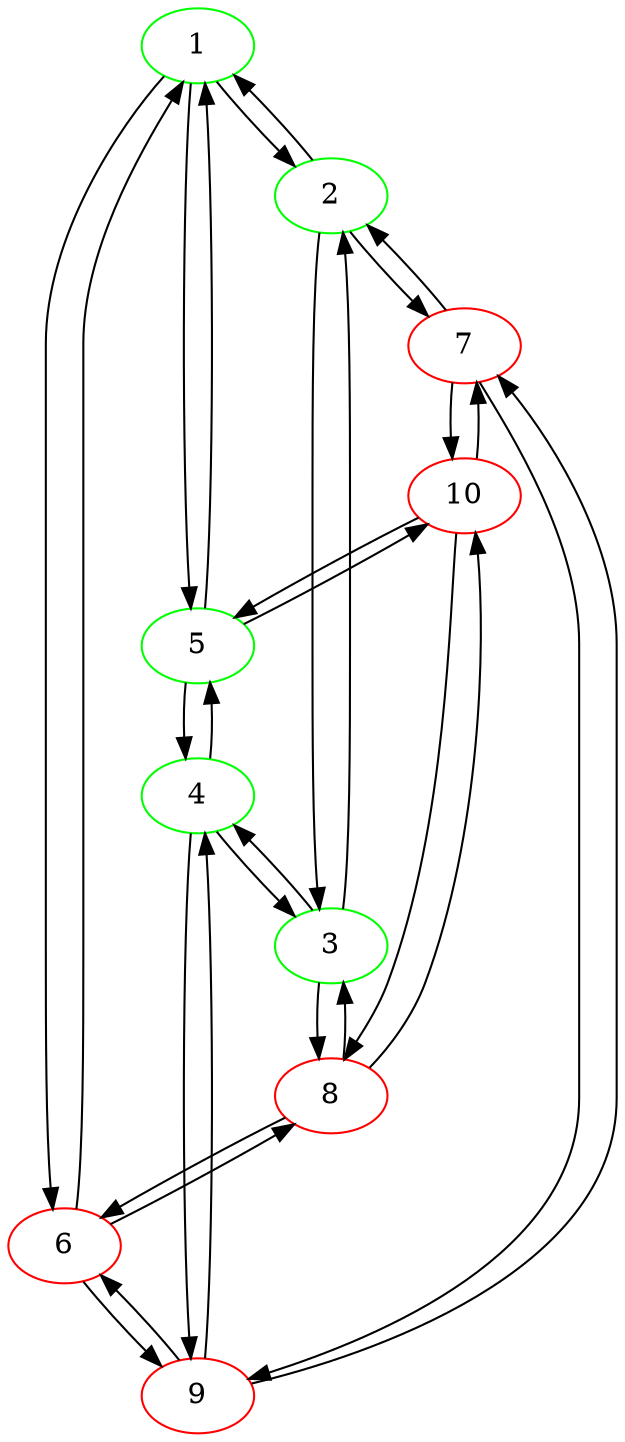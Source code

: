 digraph petersen {
  # outer
  1 [color=green];
  2 [color=green];
  3 [color=green];
  4 [color=green];
  5 [color=green];

  # inner
  6 [color=red];
  7 [color=red];
  8 [color=red];
  9 [color=red];
  10 [color=red];

  # outer 10
  1 -> 2 -> 3 -> 4 -> 5 -> 1;
  1 -> 5 -> 4 -> 3 -> 2 -> 1;

  # inner 10
  6 -> 8; 6 -> 9; 
  7 -> 9; 7 -> 10;
  8 -> 6; 8 -> 10;
  9 -> 6; 9 -> 7;
  10 -> 7; 10 -> 8;

  # links 10
  1 -> 6; 6 -> 1;
  2 -> 7; 7 -> 2;
  3 -> 8; 8 -> 3;
  4 -> 9; 9 -> 4;
  5 -> 10; 10 -> 5;
}